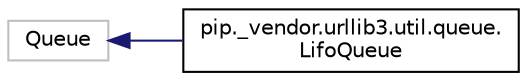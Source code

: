 digraph "Graphical Class Hierarchy"
{
 // LATEX_PDF_SIZE
  edge [fontname="Helvetica",fontsize="10",labelfontname="Helvetica",labelfontsize="10"];
  node [fontname="Helvetica",fontsize="10",shape=record];
  rankdir="LR";
  Node3899 [label="Queue",height=0.2,width=0.4,color="grey75", fillcolor="white", style="filled",tooltip=" "];
  Node3899 -> Node0 [dir="back",color="midnightblue",fontsize="10",style="solid",fontname="Helvetica"];
  Node0 [label="pip._vendor.urllib3.util.queue.\lLifoQueue",height=0.2,width=0.4,color="black", fillcolor="white", style="filled",URL="$dc/d92/classpip_1_1__vendor_1_1urllib3_1_1util_1_1queue_1_1_lifo_queue.html",tooltip=" "];
}
